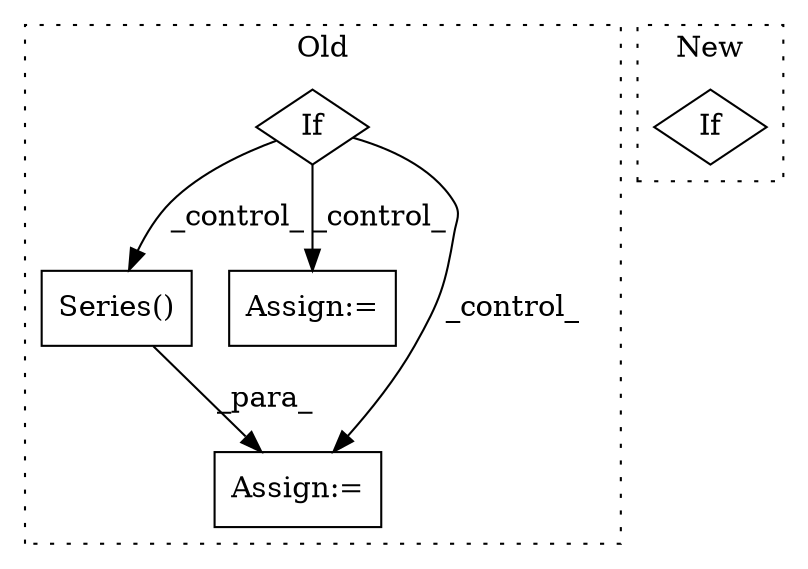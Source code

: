 digraph G {
subgraph cluster0 {
1 [label="Series()" a="75" s="17465,17486" l="10,1" shape="box"];
3 [label="If" a="96" s="16771" l="3" shape="diamond"];
4 [label="Assign:=" a="68" s="16889" l="3" shape="box"];
5 [label="Assign:=" a="68" s="17462" l="3" shape="box"];
label = "Old";
style="dotted";
}
subgraph cluster1 {
2 [label="If" a="96" s="19189" l="3" shape="diamond"];
label = "New";
style="dotted";
}
1 -> 5 [label="_para_"];
3 -> 5 [label="_control_"];
3 -> 4 [label="_control_"];
3 -> 1 [label="_control_"];
}